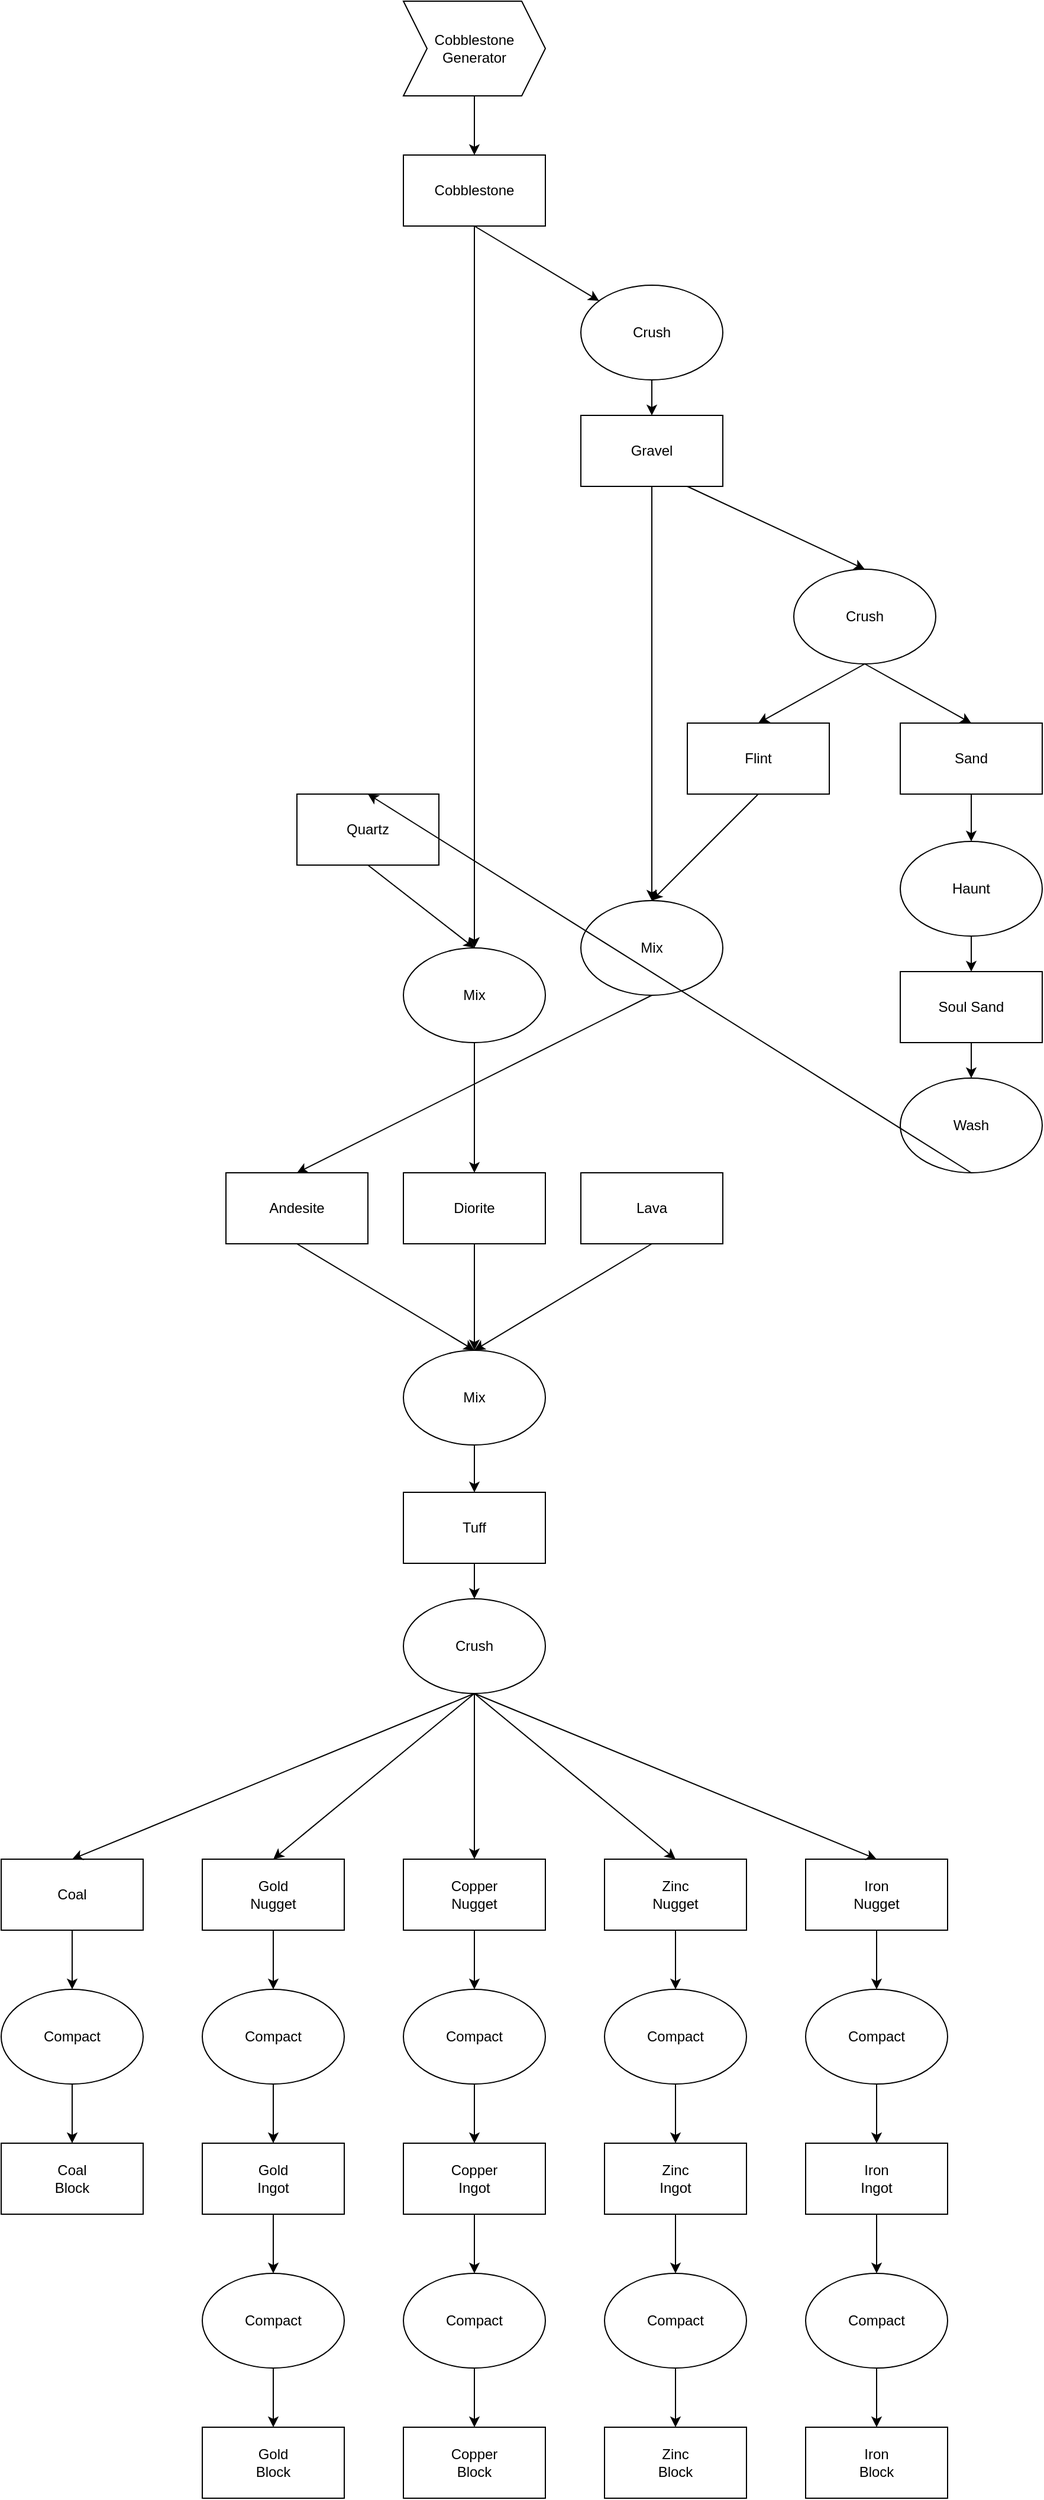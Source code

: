 <mxfile version="24.4.0" type="github">
  <diagram name="Page-1" id="wbZJzkOH9JMcBuO1v7ie">
    <mxGraphModel dx="8340" dy="4226" grid="1" gridSize="10" guides="1" tooltips="1" connect="1" arrows="1" fold="1" page="1" pageScale="1" pageWidth="850" pageHeight="1100" math="0" shadow="0">
      <root>
        <mxCell id="0" />
        <mxCell id="1" parent="0" />
        <mxCell id="tVKeyrfUWqHwYo1ynpqy-5" value="Tuff" style="rounded=0;whiteSpace=wrap;html=1;" vertex="1" parent="1">
          <mxGeometry x="765" y="730" width="120" height="60" as="geometry" />
        </mxCell>
        <mxCell id="tVKeyrfUWqHwYo1ynpqy-8" value="Andesite" style="rounded=0;whiteSpace=wrap;html=1;" vertex="1" parent="1">
          <mxGeometry x="615" y="460" width="120" height="60" as="geometry" />
        </mxCell>
        <mxCell id="tVKeyrfUWqHwYo1ynpqy-9" value="Diorite" style="rounded=0;whiteSpace=wrap;html=1;" vertex="1" parent="1">
          <mxGeometry x="765" y="460" width="120" height="60" as="geometry" />
        </mxCell>
        <mxCell id="tVKeyrfUWqHwYo1ynpqy-10" value="Lava" style="rounded=0;whiteSpace=wrap;html=1;" vertex="1" parent="1">
          <mxGeometry x="915" y="460" width="120" height="60" as="geometry" />
        </mxCell>
        <mxCell id="tVKeyrfUWqHwYo1ynpqy-11" value="Crush" style="ellipse;whiteSpace=wrap;html=1;" vertex="1" parent="1">
          <mxGeometry x="765" y="820" width="120" height="80" as="geometry" />
        </mxCell>
        <mxCell id="tVKeyrfUWqHwYo1ynpqy-12" value="" style="endArrow=classic;html=1;rounded=0;exitX=0.5;exitY=1;exitDx=0;exitDy=0;entryX=0.5;entryY=0;entryDx=0;entryDy=0;" edge="1" parent="1" source="tVKeyrfUWqHwYo1ynpqy-5" target="tVKeyrfUWqHwYo1ynpqy-11">
          <mxGeometry width="50" height="50" relative="1" as="geometry">
            <mxPoint x="805" y="870" as="sourcePoint" />
            <mxPoint x="855" y="820" as="targetPoint" />
          </mxGeometry>
        </mxCell>
        <mxCell id="tVKeyrfUWqHwYo1ynpqy-14" value="Mix" style="ellipse;whiteSpace=wrap;html=1;" vertex="1" parent="1">
          <mxGeometry x="765" y="610" width="120" height="80" as="geometry" />
        </mxCell>
        <mxCell id="tVKeyrfUWqHwYo1ynpqy-15" value="" style="endArrow=classic;html=1;rounded=0;exitX=0.5;exitY=1;exitDx=0;exitDy=0;entryX=0.5;entryY=0;entryDx=0;entryDy=0;" edge="1" parent="1" source="tVKeyrfUWqHwYo1ynpqy-8" target="tVKeyrfUWqHwYo1ynpqy-14">
          <mxGeometry width="50" height="50" relative="1" as="geometry">
            <mxPoint x="805" y="670" as="sourcePoint" />
            <mxPoint x="855" y="620" as="targetPoint" />
          </mxGeometry>
        </mxCell>
        <mxCell id="tVKeyrfUWqHwYo1ynpqy-16" value="" style="endArrow=classic;html=1;rounded=0;exitX=0.5;exitY=1;exitDx=0;exitDy=0;entryX=0.5;entryY=0;entryDx=0;entryDy=0;" edge="1" parent="1" source="tVKeyrfUWqHwYo1ynpqy-9" target="tVKeyrfUWqHwYo1ynpqy-14">
          <mxGeometry width="50" height="50" relative="1" as="geometry">
            <mxPoint x="805" y="670" as="sourcePoint" />
            <mxPoint x="855" y="620" as="targetPoint" />
          </mxGeometry>
        </mxCell>
        <mxCell id="tVKeyrfUWqHwYo1ynpqy-17" value="" style="endArrow=classic;html=1;rounded=0;exitX=0.5;exitY=1;exitDx=0;exitDy=0;entryX=0.5;entryY=0;entryDx=0;entryDy=0;" edge="1" parent="1" source="tVKeyrfUWqHwYo1ynpqy-10" target="tVKeyrfUWqHwYo1ynpqy-14">
          <mxGeometry width="50" height="50" relative="1" as="geometry">
            <mxPoint x="805" y="670" as="sourcePoint" />
            <mxPoint x="855" y="620" as="targetPoint" />
          </mxGeometry>
        </mxCell>
        <mxCell id="tVKeyrfUWqHwYo1ynpqy-18" value="" style="endArrow=classic;html=1;rounded=0;exitX=0.5;exitY=1;exitDx=0;exitDy=0;entryX=0.5;entryY=0;entryDx=0;entryDy=0;" edge="1" parent="1" source="tVKeyrfUWqHwYo1ynpqy-14" target="tVKeyrfUWqHwYo1ynpqy-5">
          <mxGeometry width="50" height="50" relative="1" as="geometry">
            <mxPoint x="805" y="770" as="sourcePoint" />
            <mxPoint x="855" y="720" as="targetPoint" />
          </mxGeometry>
        </mxCell>
        <mxCell id="tVKeyrfUWqHwYo1ynpqy-19" value="Cobblestone" style="rounded=0;whiteSpace=wrap;html=1;" vertex="1" parent="1">
          <mxGeometry x="765" y="-400" width="120" height="60" as="geometry" />
        </mxCell>
        <mxCell id="tVKeyrfUWqHwYo1ynpqy-20" value="Quartz" style="rounded=0;whiteSpace=wrap;html=1;" vertex="1" parent="1">
          <mxGeometry x="675" y="140" width="120" height="60" as="geometry" />
        </mxCell>
        <mxCell id="tVKeyrfUWqHwYo1ynpqy-21" value="Mix" style="ellipse;whiteSpace=wrap;html=1;" vertex="1" parent="1">
          <mxGeometry x="765" y="270" width="120" height="80" as="geometry" />
        </mxCell>
        <mxCell id="tVKeyrfUWqHwYo1ynpqy-22" value="" style="endArrow=classic;html=1;rounded=0;entryX=0.5;entryY=0;entryDx=0;entryDy=0;exitX=0.5;exitY=1;exitDx=0;exitDy=0;" edge="1" parent="1" source="tVKeyrfUWqHwYo1ynpqy-19" target="tVKeyrfUWqHwYo1ynpqy-21">
          <mxGeometry width="50" height="50" relative="1" as="geometry">
            <mxPoint x="775" y="-250" as="sourcePoint" />
            <mxPoint x="855" y="320" as="targetPoint" />
          </mxGeometry>
        </mxCell>
        <mxCell id="tVKeyrfUWqHwYo1ynpqy-23" value="" style="endArrow=classic;html=1;rounded=0;exitX=0.5;exitY=1;exitDx=0;exitDy=0;entryX=0.5;entryY=0;entryDx=0;entryDy=0;" edge="1" parent="1" source="tVKeyrfUWqHwYo1ynpqy-20" target="tVKeyrfUWqHwYo1ynpqy-21">
          <mxGeometry width="50" height="50" relative="1" as="geometry">
            <mxPoint x="805" y="370" as="sourcePoint" />
            <mxPoint x="855" y="320" as="targetPoint" />
          </mxGeometry>
        </mxCell>
        <mxCell id="tVKeyrfUWqHwYo1ynpqy-24" value="" style="endArrow=classic;html=1;rounded=0;exitX=0.5;exitY=1;exitDx=0;exitDy=0;entryX=0.5;entryY=0;entryDx=0;entryDy=0;" edge="1" parent="1" source="tVKeyrfUWqHwYo1ynpqy-21" target="tVKeyrfUWqHwYo1ynpqy-9">
          <mxGeometry width="50" height="50" relative="1" as="geometry">
            <mxPoint x="805" y="370" as="sourcePoint" />
            <mxPoint x="855" y="320" as="targetPoint" />
          </mxGeometry>
        </mxCell>
        <mxCell id="tVKeyrfUWqHwYo1ynpqy-26" value="Gravel" style="rounded=0;whiteSpace=wrap;html=1;" vertex="1" parent="1">
          <mxGeometry x="915" y="-180" width="120" height="60" as="geometry" />
        </mxCell>
        <mxCell id="tVKeyrfUWqHwYo1ynpqy-27" value="Flint" style="rounded=0;whiteSpace=wrap;html=1;" vertex="1" parent="1">
          <mxGeometry x="1005" y="80" width="120" height="60" as="geometry" />
        </mxCell>
        <mxCell id="tVKeyrfUWqHwYo1ynpqy-30" value="Mix" style="ellipse;whiteSpace=wrap;html=1;" vertex="1" parent="1">
          <mxGeometry x="915" y="230" width="120" height="80" as="geometry" />
        </mxCell>
        <mxCell id="tVKeyrfUWqHwYo1ynpqy-31" value="" style="endArrow=classic;html=1;rounded=0;exitX=0.5;exitY=1;exitDx=0;exitDy=0;entryX=0.5;entryY=0;entryDx=0;entryDy=0;" edge="1" parent="1" source="tVKeyrfUWqHwYo1ynpqy-26" target="tVKeyrfUWqHwYo1ynpqy-30">
          <mxGeometry width="50" height="50" relative="1" as="geometry">
            <mxPoint x="815" y="290" as="sourcePoint" />
            <mxPoint x="865" y="240" as="targetPoint" />
          </mxGeometry>
        </mxCell>
        <mxCell id="tVKeyrfUWqHwYo1ynpqy-32" value="" style="endArrow=classic;html=1;rounded=0;exitX=0.5;exitY=1;exitDx=0;exitDy=0;entryX=0.5;entryY=0;entryDx=0;entryDy=0;" edge="1" parent="1" source="tVKeyrfUWqHwYo1ynpqy-27" target="tVKeyrfUWqHwYo1ynpqy-30">
          <mxGeometry width="50" height="50" relative="1" as="geometry">
            <mxPoint x="815" y="290" as="sourcePoint" />
            <mxPoint x="865" y="240" as="targetPoint" />
          </mxGeometry>
        </mxCell>
        <mxCell id="tVKeyrfUWqHwYo1ynpqy-33" value="" style="endArrow=classic;html=1;rounded=0;exitX=0.5;exitY=1;exitDx=0;exitDy=0;entryX=0.5;entryY=0;entryDx=0;entryDy=0;" edge="1" parent="1" source="tVKeyrfUWqHwYo1ynpqy-30" target="tVKeyrfUWqHwYo1ynpqy-8">
          <mxGeometry width="50" height="50" relative="1" as="geometry">
            <mxPoint x="805" y="370" as="sourcePoint" />
            <mxPoint x="855" y="320" as="targetPoint" />
          </mxGeometry>
        </mxCell>
        <mxCell id="tVKeyrfUWqHwYo1ynpqy-34" value="Crush" style="ellipse;whiteSpace=wrap;html=1;" vertex="1" parent="1">
          <mxGeometry x="915" y="-290" width="120" height="80" as="geometry" />
        </mxCell>
        <mxCell id="tVKeyrfUWqHwYo1ynpqy-35" value="" style="endArrow=classic;html=1;rounded=0;exitX=0.5;exitY=1;exitDx=0;exitDy=0;" edge="1" parent="1" source="tVKeyrfUWqHwYo1ynpqy-19" target="tVKeyrfUWqHwYo1ynpqy-34">
          <mxGeometry width="50" height="50" relative="1" as="geometry">
            <mxPoint x="805" y="380" as="sourcePoint" />
            <mxPoint x="855" y="330" as="targetPoint" />
          </mxGeometry>
        </mxCell>
        <mxCell id="tVKeyrfUWqHwYo1ynpqy-36" value="" style="endArrow=classic;html=1;rounded=0;exitX=0.5;exitY=1;exitDx=0;exitDy=0;entryX=0.5;entryY=0;entryDx=0;entryDy=0;" edge="1" parent="1" source="tVKeyrfUWqHwYo1ynpqy-34" target="tVKeyrfUWqHwYo1ynpqy-26">
          <mxGeometry width="50" height="50" relative="1" as="geometry">
            <mxPoint x="855" y="330" as="sourcePoint" />
            <mxPoint x="805" y="380" as="targetPoint" />
          </mxGeometry>
        </mxCell>
        <mxCell id="tVKeyrfUWqHwYo1ynpqy-37" value="Crush" style="ellipse;whiteSpace=wrap;html=1;" vertex="1" parent="1">
          <mxGeometry x="1095" y="-50" width="120" height="80" as="geometry" />
        </mxCell>
        <mxCell id="tVKeyrfUWqHwYo1ynpqy-38" value="" style="endArrow=classic;html=1;rounded=0;exitX=0.75;exitY=1;exitDx=0;exitDy=0;entryX=0.5;entryY=0;entryDx=0;entryDy=0;" edge="1" parent="1" source="tVKeyrfUWqHwYo1ynpqy-26" target="tVKeyrfUWqHwYo1ynpqy-37">
          <mxGeometry width="50" height="50" relative="1" as="geometry">
            <mxPoint x="805" y="380" as="sourcePoint" />
            <mxPoint x="855" y="330" as="targetPoint" />
          </mxGeometry>
        </mxCell>
        <mxCell id="tVKeyrfUWqHwYo1ynpqy-39" value="Sand" style="rounded=0;whiteSpace=wrap;html=1;" vertex="1" parent="1">
          <mxGeometry x="1185" y="80" width="120" height="60" as="geometry" />
        </mxCell>
        <mxCell id="tVKeyrfUWqHwYo1ynpqy-40" value="" style="endArrow=classic;html=1;rounded=0;exitX=0.5;exitY=1;exitDx=0;exitDy=0;entryX=0.5;entryY=0;entryDx=0;entryDy=0;" edge="1" parent="1" source="tVKeyrfUWqHwYo1ynpqy-37" target="tVKeyrfUWqHwYo1ynpqy-39">
          <mxGeometry width="50" height="50" relative="1" as="geometry">
            <mxPoint x="805" y="380" as="sourcePoint" />
            <mxPoint x="855" y="330" as="targetPoint" />
          </mxGeometry>
        </mxCell>
        <mxCell id="tVKeyrfUWqHwYo1ynpqy-41" value="Haunt" style="ellipse;whiteSpace=wrap;html=1;" vertex="1" parent="1">
          <mxGeometry x="1185" y="180" width="120" height="80" as="geometry" />
        </mxCell>
        <mxCell id="tVKeyrfUWqHwYo1ynpqy-42" value="Soul Sand" style="rounded=0;whiteSpace=wrap;html=1;" vertex="1" parent="1">
          <mxGeometry x="1185" y="290" width="120" height="60" as="geometry" />
        </mxCell>
        <mxCell id="tVKeyrfUWqHwYo1ynpqy-43" value="Wash" style="ellipse;whiteSpace=wrap;html=1;" vertex="1" parent="1">
          <mxGeometry x="1185" y="380" width="120" height="80" as="geometry" />
        </mxCell>
        <mxCell id="tVKeyrfUWqHwYo1ynpqy-44" value="" style="endArrow=classic;html=1;rounded=0;exitX=0.5;exitY=1;exitDx=0;exitDy=0;entryX=0.5;entryY=0;entryDx=0;entryDy=0;" edge="1" parent="1" source="tVKeyrfUWqHwYo1ynpqy-39" target="tVKeyrfUWqHwYo1ynpqy-41">
          <mxGeometry width="50" height="50" relative="1" as="geometry">
            <mxPoint x="805" y="780" as="sourcePoint" />
            <mxPoint x="855" y="730" as="targetPoint" />
          </mxGeometry>
        </mxCell>
        <mxCell id="tVKeyrfUWqHwYo1ynpqy-45" value="" style="endArrow=classic;html=1;rounded=0;exitX=0.5;exitY=1;exitDx=0;exitDy=0;entryX=0.5;entryY=0;entryDx=0;entryDy=0;" edge="1" parent="1" source="tVKeyrfUWqHwYo1ynpqy-41" target="tVKeyrfUWqHwYo1ynpqy-42">
          <mxGeometry width="50" height="50" relative="1" as="geometry">
            <mxPoint x="815" y="790" as="sourcePoint" />
            <mxPoint x="865" y="740" as="targetPoint" />
          </mxGeometry>
        </mxCell>
        <mxCell id="tVKeyrfUWqHwYo1ynpqy-46" value="" style="endArrow=classic;html=1;rounded=0;exitX=0.5;exitY=1;exitDx=0;exitDy=0;entryX=0.5;entryY=0;entryDx=0;entryDy=0;" edge="1" parent="1" source="tVKeyrfUWqHwYo1ynpqy-42" target="tVKeyrfUWqHwYo1ynpqy-43">
          <mxGeometry width="50" height="50" relative="1" as="geometry">
            <mxPoint x="825" y="800" as="sourcePoint" />
            <mxPoint x="875" y="750" as="targetPoint" />
          </mxGeometry>
        </mxCell>
        <mxCell id="tVKeyrfUWqHwYo1ynpqy-47" value="" style="endArrow=classic;html=1;rounded=0;exitX=0.5;exitY=1;exitDx=0;exitDy=0;entryX=0.5;entryY=0;entryDx=0;entryDy=0;" edge="1" parent="1" source="tVKeyrfUWqHwYo1ynpqy-43" target="tVKeyrfUWqHwYo1ynpqy-20">
          <mxGeometry width="50" height="50" relative="1" as="geometry">
            <mxPoint x="835" y="810" as="sourcePoint" />
            <mxPoint x="885" y="760" as="targetPoint" />
          </mxGeometry>
        </mxCell>
        <mxCell id="tVKeyrfUWqHwYo1ynpqy-50" value="" style="endArrow=classic;html=1;rounded=0;exitX=0.5;exitY=1;exitDx=0;exitDy=0;entryX=0.5;entryY=0;entryDx=0;entryDy=0;" edge="1" parent="1" source="tVKeyrfUWqHwYo1ynpqy-37" target="tVKeyrfUWqHwYo1ynpqy-27">
          <mxGeometry width="50" height="50" relative="1" as="geometry">
            <mxPoint x="805" y="280" as="sourcePoint" />
            <mxPoint x="855" y="230" as="targetPoint" />
          </mxGeometry>
        </mxCell>
        <mxCell id="tVKeyrfUWqHwYo1ynpqy-53" value="" style="endArrow=classic;html=1;rounded=0;exitX=0.5;exitY=1;exitDx=0;exitDy=0;entryX=0.5;entryY=0;entryDx=0;entryDy=0;" edge="1" parent="1" source="tVKeyrfUWqHwYo1ynpqy-101" target="tVKeyrfUWqHwYo1ynpqy-19">
          <mxGeometry width="50" height="50" relative="1" as="geometry">
            <mxPoint x="825" y="-460" as="sourcePoint" />
            <mxPoint x="855" y="-370" as="targetPoint" />
          </mxGeometry>
        </mxCell>
        <mxCell id="tVKeyrfUWqHwYo1ynpqy-54" value="Coal" style="rounded=0;whiteSpace=wrap;html=1;" vertex="1" parent="1">
          <mxGeometry x="425" y="1040" width="120" height="60" as="geometry" />
        </mxCell>
        <mxCell id="tVKeyrfUWqHwYo1ynpqy-55" value="Gold&lt;div&gt;Nugget&lt;/div&gt;" style="rounded=0;whiteSpace=wrap;html=1;" vertex="1" parent="1">
          <mxGeometry x="595" y="1040" width="120" height="60" as="geometry" />
        </mxCell>
        <mxCell id="tVKeyrfUWqHwYo1ynpqy-56" value="Copper&lt;div&gt;Nugget&lt;/div&gt;" style="rounded=0;whiteSpace=wrap;html=1;" vertex="1" parent="1">
          <mxGeometry x="765" y="1040" width="120" height="60" as="geometry" />
        </mxCell>
        <mxCell id="tVKeyrfUWqHwYo1ynpqy-57" value="Zinc&lt;div&gt;Nugget&lt;/div&gt;" style="rounded=0;whiteSpace=wrap;html=1;" vertex="1" parent="1">
          <mxGeometry x="935" y="1040" width="120" height="60" as="geometry" />
        </mxCell>
        <mxCell id="tVKeyrfUWqHwYo1ynpqy-58" value="Iron&lt;br&gt;Nugget" style="rounded=0;whiteSpace=wrap;html=1;" vertex="1" parent="1">
          <mxGeometry x="1105" y="1040" width="120" height="60" as="geometry" />
        </mxCell>
        <mxCell id="tVKeyrfUWqHwYo1ynpqy-59" value="" style="endArrow=classic;html=1;rounded=0;exitX=0.5;exitY=1;exitDx=0;exitDy=0;entryX=0.5;entryY=0;entryDx=0;entryDy=0;" edge="1" parent="1" source="tVKeyrfUWqHwYo1ynpqy-11" target="tVKeyrfUWqHwYo1ynpqy-54">
          <mxGeometry width="50" height="50" relative="1" as="geometry">
            <mxPoint x="705" y="1000" as="sourcePoint" />
            <mxPoint x="755" y="950" as="targetPoint" />
          </mxGeometry>
        </mxCell>
        <mxCell id="tVKeyrfUWqHwYo1ynpqy-60" value="" style="endArrow=classic;html=1;rounded=0;exitX=0.5;exitY=1;exitDx=0;exitDy=0;entryX=0.5;entryY=0;entryDx=0;entryDy=0;" edge="1" parent="1" source="tVKeyrfUWqHwYo1ynpqy-11" target="tVKeyrfUWqHwYo1ynpqy-55">
          <mxGeometry width="50" height="50" relative="1" as="geometry">
            <mxPoint x="715" y="1010" as="sourcePoint" />
            <mxPoint x="765" y="960" as="targetPoint" />
          </mxGeometry>
        </mxCell>
        <mxCell id="tVKeyrfUWqHwYo1ynpqy-61" value="" style="endArrow=classic;html=1;rounded=0;exitX=0.5;exitY=1;exitDx=0;exitDy=0;entryX=0.5;entryY=0;entryDx=0;entryDy=0;" edge="1" parent="1" source="tVKeyrfUWqHwYo1ynpqy-11" target="tVKeyrfUWqHwYo1ynpqy-56">
          <mxGeometry width="50" height="50" relative="1" as="geometry">
            <mxPoint x="725" y="1020" as="sourcePoint" />
            <mxPoint x="775" y="970" as="targetPoint" />
          </mxGeometry>
        </mxCell>
        <mxCell id="tVKeyrfUWqHwYo1ynpqy-62" value="" style="endArrow=classic;html=1;rounded=0;exitX=0.5;exitY=1;exitDx=0;exitDy=0;entryX=0.5;entryY=0;entryDx=0;entryDy=0;" edge="1" parent="1" source="tVKeyrfUWqHwYo1ynpqy-11" target="tVKeyrfUWqHwYo1ynpqy-57">
          <mxGeometry width="50" height="50" relative="1" as="geometry">
            <mxPoint x="775" y="1080" as="sourcePoint" />
            <mxPoint x="785" y="980" as="targetPoint" />
          </mxGeometry>
        </mxCell>
        <mxCell id="tVKeyrfUWqHwYo1ynpqy-63" value="" style="endArrow=classic;html=1;rounded=0;exitX=0.5;exitY=1;exitDx=0;exitDy=0;entryX=0.5;entryY=0;entryDx=0;entryDy=0;" edge="1" parent="1" source="tVKeyrfUWqHwYo1ynpqy-11" target="tVKeyrfUWqHwYo1ynpqy-58">
          <mxGeometry width="50" height="50" relative="1" as="geometry">
            <mxPoint x="815" y="1060" as="sourcePoint" />
            <mxPoint x="795" y="990" as="targetPoint" />
          </mxGeometry>
        </mxCell>
        <mxCell id="tVKeyrfUWqHwYo1ynpqy-64" value="Compact" style="ellipse;whiteSpace=wrap;html=1;" vertex="1" parent="1">
          <mxGeometry x="425" y="1150" width="120" height="80" as="geometry" />
        </mxCell>
        <mxCell id="tVKeyrfUWqHwYo1ynpqy-65" value="Compact" style="ellipse;whiteSpace=wrap;html=1;" vertex="1" parent="1">
          <mxGeometry x="595" y="1150" width="120" height="80" as="geometry" />
        </mxCell>
        <mxCell id="tVKeyrfUWqHwYo1ynpqy-66" value="Compact" style="ellipse;whiteSpace=wrap;html=1;" vertex="1" parent="1">
          <mxGeometry x="765" y="1150" width="120" height="80" as="geometry" />
        </mxCell>
        <mxCell id="tVKeyrfUWqHwYo1ynpqy-67" value="Compact" style="ellipse;whiteSpace=wrap;html=1;" vertex="1" parent="1">
          <mxGeometry x="935" y="1150" width="120" height="80" as="geometry" />
        </mxCell>
        <mxCell id="tVKeyrfUWqHwYo1ynpqy-68" value="Compact" style="ellipse;whiteSpace=wrap;html=1;" vertex="1" parent="1">
          <mxGeometry x="1105" y="1150" width="120" height="80" as="geometry" />
        </mxCell>
        <mxCell id="tVKeyrfUWqHwYo1ynpqy-69" value="Coal&lt;div&gt;Block&lt;/div&gt;" style="rounded=0;whiteSpace=wrap;html=1;" vertex="1" parent="1">
          <mxGeometry x="425" y="1280" width="120" height="60" as="geometry" />
        </mxCell>
        <mxCell id="tVKeyrfUWqHwYo1ynpqy-70" value="Gold&lt;div&gt;Ingot&lt;/div&gt;" style="rounded=0;whiteSpace=wrap;html=1;" vertex="1" parent="1">
          <mxGeometry x="595" y="1280" width="120" height="60" as="geometry" />
        </mxCell>
        <mxCell id="tVKeyrfUWqHwYo1ynpqy-71" value="Copper&lt;div&gt;Ingot&lt;/div&gt;" style="rounded=0;whiteSpace=wrap;html=1;" vertex="1" parent="1">
          <mxGeometry x="765" y="1280" width="120" height="60" as="geometry" />
        </mxCell>
        <mxCell id="tVKeyrfUWqHwYo1ynpqy-72" value="Zinc&lt;div&gt;&lt;div&gt;Ingot&lt;/div&gt;&lt;/div&gt;" style="rounded=0;whiteSpace=wrap;html=1;" vertex="1" parent="1">
          <mxGeometry x="935" y="1280" width="120" height="60" as="geometry" />
        </mxCell>
        <mxCell id="tVKeyrfUWqHwYo1ynpqy-73" value="Iron&lt;div&gt;Ingot&lt;/div&gt;" style="rounded=0;whiteSpace=wrap;html=1;" vertex="1" parent="1">
          <mxGeometry x="1105" y="1280" width="120" height="60" as="geometry" />
        </mxCell>
        <mxCell id="tVKeyrfUWqHwYo1ynpqy-74" value="" style="endArrow=classic;html=1;rounded=0;exitX=0.5;exitY=1;exitDx=0;exitDy=0;entryX=0.5;entryY=0;entryDx=0;entryDy=0;" edge="1" parent="1" source="tVKeyrfUWqHwYo1ynpqy-54" target="tVKeyrfUWqHwYo1ynpqy-64">
          <mxGeometry width="50" height="50" relative="1" as="geometry">
            <mxPoint x="515" y="1130" as="sourcePoint" />
            <mxPoint x="755" y="1070" as="targetPoint" />
          </mxGeometry>
        </mxCell>
        <mxCell id="tVKeyrfUWqHwYo1ynpqy-76" value="" style="endArrow=classic;html=1;rounded=0;exitX=0.5;exitY=1;exitDx=0;exitDy=0;entryX=0.5;entryY=0;entryDx=0;entryDy=0;" edge="1" parent="1" source="tVKeyrfUWqHwYo1ynpqy-55" target="tVKeyrfUWqHwYo1ynpqy-65">
          <mxGeometry width="50" height="50" relative="1" as="geometry">
            <mxPoint x="705" y="1120" as="sourcePoint" />
            <mxPoint x="755" y="1070" as="targetPoint" />
          </mxGeometry>
        </mxCell>
        <mxCell id="tVKeyrfUWqHwYo1ynpqy-77" value="" style="endArrow=classic;html=1;rounded=0;exitX=0.5;exitY=1;exitDx=0;exitDy=0;entryX=0.5;entryY=0;entryDx=0;entryDy=0;" edge="1" parent="1" source="tVKeyrfUWqHwYo1ynpqy-56" target="tVKeyrfUWqHwYo1ynpqy-66">
          <mxGeometry width="50" height="50" relative="1" as="geometry">
            <mxPoint x="715" y="1130" as="sourcePoint" />
            <mxPoint x="765" y="1080" as="targetPoint" />
          </mxGeometry>
        </mxCell>
        <mxCell id="tVKeyrfUWqHwYo1ynpqy-78" value="" style="endArrow=classic;html=1;rounded=0;exitX=0.5;exitY=1;exitDx=0;exitDy=0;entryX=0.5;entryY=0;entryDx=0;entryDy=0;" edge="1" parent="1" source="tVKeyrfUWqHwYo1ynpqy-57" target="tVKeyrfUWqHwYo1ynpqy-67">
          <mxGeometry width="50" height="50" relative="1" as="geometry">
            <mxPoint x="725" y="1140" as="sourcePoint" />
            <mxPoint x="775" y="1090" as="targetPoint" />
          </mxGeometry>
        </mxCell>
        <mxCell id="tVKeyrfUWqHwYo1ynpqy-79" value="" style="endArrow=classic;html=1;rounded=0;exitX=0.5;exitY=1;exitDx=0;exitDy=0;entryX=0.5;entryY=0;entryDx=0;entryDy=0;" edge="1" parent="1" source="tVKeyrfUWqHwYo1ynpqy-58" target="tVKeyrfUWqHwYo1ynpqy-68">
          <mxGeometry width="50" height="50" relative="1" as="geometry">
            <mxPoint x="735" y="1150" as="sourcePoint" />
            <mxPoint x="785" y="1100" as="targetPoint" />
          </mxGeometry>
        </mxCell>
        <mxCell id="tVKeyrfUWqHwYo1ynpqy-80" value="" style="endArrow=classic;html=1;rounded=0;exitX=0.5;exitY=1;exitDx=0;exitDy=0;entryX=0.5;entryY=0;entryDx=0;entryDy=0;" edge="1" parent="1" source="tVKeyrfUWqHwYo1ynpqy-64" target="tVKeyrfUWqHwYo1ynpqy-69">
          <mxGeometry width="50" height="50" relative="1" as="geometry">
            <mxPoint x="745" y="1160" as="sourcePoint" />
            <mxPoint x="795" y="1110" as="targetPoint" />
          </mxGeometry>
        </mxCell>
        <mxCell id="tVKeyrfUWqHwYo1ynpqy-81" value="" style="endArrow=classic;html=1;rounded=0;exitX=0.5;exitY=1;exitDx=0;exitDy=0;entryX=0.5;entryY=0;entryDx=0;entryDy=0;" edge="1" parent="1" source="tVKeyrfUWqHwYo1ynpqy-65" target="tVKeyrfUWqHwYo1ynpqy-70">
          <mxGeometry width="50" height="50" relative="1" as="geometry">
            <mxPoint x="495" y="1240" as="sourcePoint" />
            <mxPoint x="495" y="1290" as="targetPoint" />
          </mxGeometry>
        </mxCell>
        <mxCell id="tVKeyrfUWqHwYo1ynpqy-82" value="" style="endArrow=classic;html=1;rounded=0;exitX=0.5;exitY=1;exitDx=0;exitDy=0;entryX=0.5;entryY=0;entryDx=0;entryDy=0;" edge="1" parent="1" source="tVKeyrfUWqHwYo1ynpqy-66" target="tVKeyrfUWqHwYo1ynpqy-71">
          <mxGeometry width="50" height="50" relative="1" as="geometry">
            <mxPoint x="505" y="1250" as="sourcePoint" />
            <mxPoint x="505" y="1300" as="targetPoint" />
          </mxGeometry>
        </mxCell>
        <mxCell id="tVKeyrfUWqHwYo1ynpqy-83" value="" style="endArrow=classic;html=1;rounded=0;exitX=0.5;exitY=1;exitDx=0;exitDy=0;entryX=0.5;entryY=0;entryDx=0;entryDy=0;" edge="1" parent="1" source="tVKeyrfUWqHwYo1ynpqy-67" target="tVKeyrfUWqHwYo1ynpqy-72">
          <mxGeometry width="50" height="50" relative="1" as="geometry">
            <mxPoint x="515" y="1260" as="sourcePoint" />
            <mxPoint x="515" y="1310" as="targetPoint" />
          </mxGeometry>
        </mxCell>
        <mxCell id="tVKeyrfUWqHwYo1ynpqy-84" value="" style="endArrow=classic;html=1;rounded=0;exitX=0.5;exitY=1;exitDx=0;exitDy=0;entryX=0.5;entryY=0;entryDx=0;entryDy=0;" edge="1" parent="1" source="tVKeyrfUWqHwYo1ynpqy-68" target="tVKeyrfUWqHwYo1ynpqy-73">
          <mxGeometry width="50" height="50" relative="1" as="geometry">
            <mxPoint x="525" y="1270" as="sourcePoint" />
            <mxPoint x="525" y="1320" as="targetPoint" />
          </mxGeometry>
        </mxCell>
        <mxCell id="tVKeyrfUWqHwYo1ynpqy-85" value="Compact" style="ellipse;whiteSpace=wrap;html=1;" vertex="1" parent="1">
          <mxGeometry x="595" y="1390" width="120" height="80" as="geometry" />
        </mxCell>
        <mxCell id="tVKeyrfUWqHwYo1ynpqy-86" value="Compact" style="ellipse;whiteSpace=wrap;html=1;" vertex="1" parent="1">
          <mxGeometry x="765" y="1390" width="120" height="80" as="geometry" />
        </mxCell>
        <mxCell id="tVKeyrfUWqHwYo1ynpqy-87" value="Compact" style="ellipse;whiteSpace=wrap;html=1;" vertex="1" parent="1">
          <mxGeometry x="935" y="1390" width="120" height="80" as="geometry" />
        </mxCell>
        <mxCell id="tVKeyrfUWqHwYo1ynpqy-88" value="Compact" style="ellipse;whiteSpace=wrap;html=1;" vertex="1" parent="1">
          <mxGeometry x="1105" y="1390" width="120" height="80" as="geometry" />
        </mxCell>
        <mxCell id="tVKeyrfUWqHwYo1ynpqy-89" value="Gold&lt;div&gt;Block&lt;/div&gt;" style="rounded=0;whiteSpace=wrap;html=1;" vertex="1" parent="1">
          <mxGeometry x="595" y="1520" width="120" height="60" as="geometry" />
        </mxCell>
        <mxCell id="tVKeyrfUWqHwYo1ynpqy-90" value="Copper&lt;div&gt;Block&lt;/div&gt;" style="rounded=0;whiteSpace=wrap;html=1;" vertex="1" parent="1">
          <mxGeometry x="765" y="1520" width="120" height="60" as="geometry" />
        </mxCell>
        <mxCell id="tVKeyrfUWqHwYo1ynpqy-91" value="Zinc&lt;div&gt;&lt;div&gt;Block&lt;/div&gt;&lt;/div&gt;" style="rounded=0;whiteSpace=wrap;html=1;" vertex="1" parent="1">
          <mxGeometry x="935" y="1520" width="120" height="60" as="geometry" />
        </mxCell>
        <mxCell id="tVKeyrfUWqHwYo1ynpqy-92" value="Iron&lt;div&gt;Block&lt;/div&gt;" style="rounded=0;whiteSpace=wrap;html=1;" vertex="1" parent="1">
          <mxGeometry x="1105" y="1520" width="120" height="60" as="geometry" />
        </mxCell>
        <mxCell id="tVKeyrfUWqHwYo1ynpqy-93" value="" style="endArrow=classic;html=1;rounded=0;entryX=0.5;entryY=0;entryDx=0;entryDy=0;exitX=0.5;exitY=1;exitDx=0;exitDy=0;" edge="1" parent="1" target="tVKeyrfUWqHwYo1ynpqy-85" source="tVKeyrfUWqHwYo1ynpqy-70">
          <mxGeometry width="50" height="50" relative="1" as="geometry">
            <mxPoint x="545" y="1390" as="sourcePoint" />
            <mxPoint x="755" y="1310" as="targetPoint" />
          </mxGeometry>
        </mxCell>
        <mxCell id="tVKeyrfUWqHwYo1ynpqy-94" value="" style="endArrow=classic;html=1;rounded=0;entryX=0.5;entryY=0;entryDx=0;entryDy=0;exitX=0.5;exitY=1;exitDx=0;exitDy=0;" edge="1" parent="1" target="tVKeyrfUWqHwYo1ynpqy-86" source="tVKeyrfUWqHwYo1ynpqy-71">
          <mxGeometry width="50" height="50" relative="1" as="geometry">
            <mxPoint x="825" y="1360" as="sourcePoint" />
            <mxPoint x="765" y="1320" as="targetPoint" />
          </mxGeometry>
        </mxCell>
        <mxCell id="tVKeyrfUWqHwYo1ynpqy-95" value="" style="endArrow=classic;html=1;rounded=0;exitX=0.5;exitY=1;exitDx=0;exitDy=0;entryX=0.5;entryY=0;entryDx=0;entryDy=0;" edge="1" parent="1" target="tVKeyrfUWqHwYo1ynpqy-87">
          <mxGeometry width="50" height="50" relative="1" as="geometry">
            <mxPoint x="995" y="1340" as="sourcePoint" />
            <mxPoint x="775" y="1330" as="targetPoint" />
          </mxGeometry>
        </mxCell>
        <mxCell id="tVKeyrfUWqHwYo1ynpqy-96" value="" style="endArrow=classic;html=1;rounded=0;exitX=0.5;exitY=1;exitDx=0;exitDy=0;entryX=0.5;entryY=0;entryDx=0;entryDy=0;" edge="1" parent="1" target="tVKeyrfUWqHwYo1ynpqy-88">
          <mxGeometry width="50" height="50" relative="1" as="geometry">
            <mxPoint x="1165" y="1340" as="sourcePoint" />
            <mxPoint x="785" y="1340" as="targetPoint" />
          </mxGeometry>
        </mxCell>
        <mxCell id="tVKeyrfUWqHwYo1ynpqy-97" value="" style="endArrow=classic;html=1;rounded=0;exitX=0.5;exitY=1;exitDx=0;exitDy=0;entryX=0.5;entryY=0;entryDx=0;entryDy=0;" edge="1" parent="1" source="tVKeyrfUWqHwYo1ynpqy-85" target="tVKeyrfUWqHwYo1ynpqy-89">
          <mxGeometry width="50" height="50" relative="1" as="geometry">
            <mxPoint x="495" y="1480" as="sourcePoint" />
            <mxPoint x="495" y="1530" as="targetPoint" />
          </mxGeometry>
        </mxCell>
        <mxCell id="tVKeyrfUWqHwYo1ynpqy-98" value="" style="endArrow=classic;html=1;rounded=0;exitX=0.5;exitY=1;exitDx=0;exitDy=0;entryX=0.5;entryY=0;entryDx=0;entryDy=0;" edge="1" parent="1" source="tVKeyrfUWqHwYo1ynpqy-86" target="tVKeyrfUWqHwYo1ynpqy-90">
          <mxGeometry width="50" height="50" relative="1" as="geometry">
            <mxPoint x="505" y="1490" as="sourcePoint" />
            <mxPoint x="505" y="1540" as="targetPoint" />
          </mxGeometry>
        </mxCell>
        <mxCell id="tVKeyrfUWqHwYo1ynpqy-99" value="" style="endArrow=classic;html=1;rounded=0;exitX=0.5;exitY=1;exitDx=0;exitDy=0;entryX=0.5;entryY=0;entryDx=0;entryDy=0;" edge="1" parent="1" source="tVKeyrfUWqHwYo1ynpqy-87" target="tVKeyrfUWqHwYo1ynpqy-91">
          <mxGeometry width="50" height="50" relative="1" as="geometry">
            <mxPoint x="515" y="1500" as="sourcePoint" />
            <mxPoint x="515" y="1550" as="targetPoint" />
          </mxGeometry>
        </mxCell>
        <mxCell id="tVKeyrfUWqHwYo1ynpqy-100" value="" style="endArrow=classic;html=1;rounded=0;exitX=0.5;exitY=1;exitDx=0;exitDy=0;entryX=0.5;entryY=0;entryDx=0;entryDy=0;" edge="1" parent="1" source="tVKeyrfUWqHwYo1ynpqy-88" target="tVKeyrfUWqHwYo1ynpqy-92">
          <mxGeometry width="50" height="50" relative="1" as="geometry">
            <mxPoint x="525" y="1510" as="sourcePoint" />
            <mxPoint x="525" y="1560" as="targetPoint" />
          </mxGeometry>
        </mxCell>
        <mxCell id="tVKeyrfUWqHwYo1ynpqy-101" value="Cobblestone&lt;div&gt;Generator&lt;/div&gt;" style="shape=step;perimeter=stepPerimeter;whiteSpace=wrap;html=1;fixedSize=1;" vertex="1" parent="1">
          <mxGeometry x="765" y="-530" width="120" height="80" as="geometry" />
        </mxCell>
      </root>
    </mxGraphModel>
  </diagram>
</mxfile>
